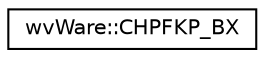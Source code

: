 digraph "类继承关系图"
{
  edge [fontname="Helvetica",fontsize="10",labelfontname="Helvetica",labelfontsize="10"];
  node [fontname="Helvetica",fontsize="10",shape=record];
  rankdir="LR";
  Node0 [label="wvWare::CHPFKP_BX",height=0.2,width=0.4,color="black", fillcolor="white", style="filled",URL="$structwv_ware_1_1_c_h_p_f_k_p___b_x.html"];
}
